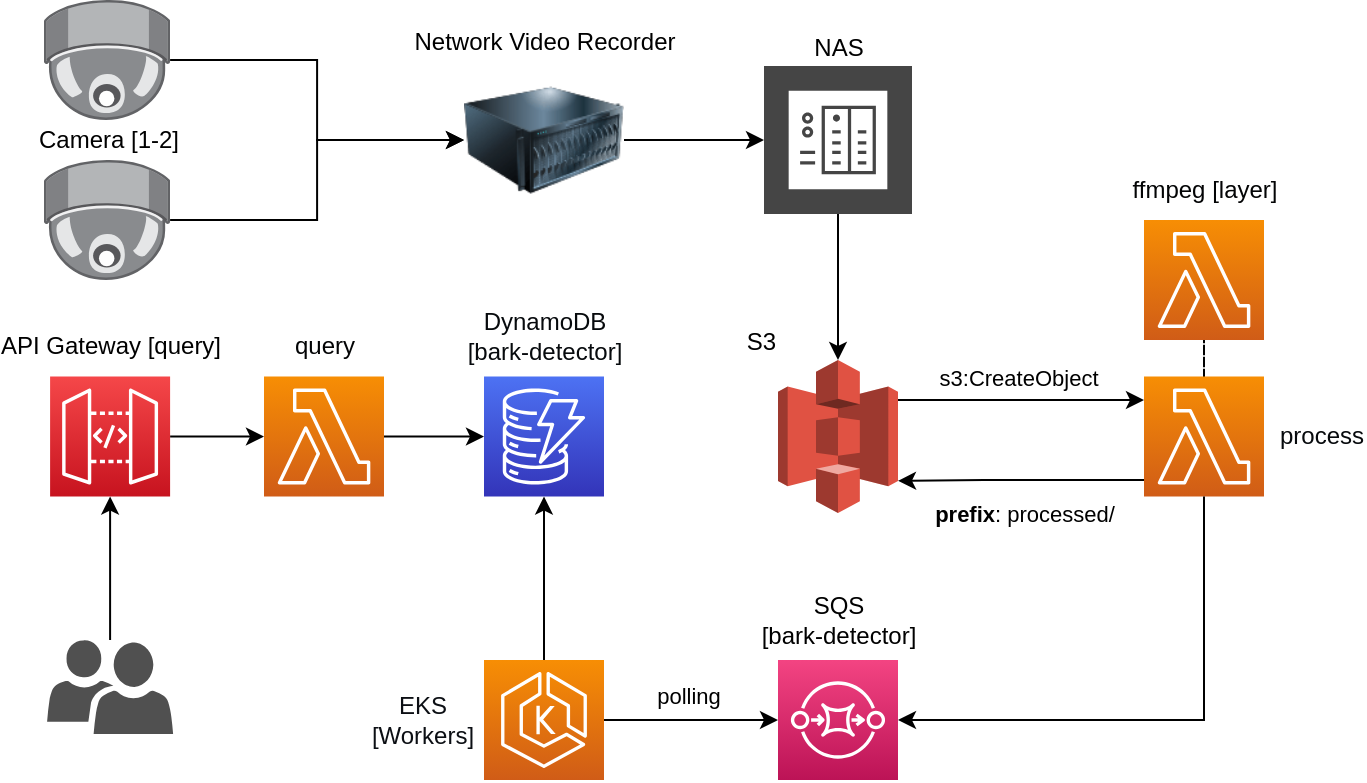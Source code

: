 <mxfile version="12.9.7" type="device"><diagram id="GGoeAek7c0Oww02MmKx7" name="Page-1"><mxGraphModel dx="840" dy="876" grid="1" gridSize="10" guides="1" tooltips="1" connect="1" arrows="1" fold="1" page="1" pageScale="1" pageWidth="827" pageHeight="1169" math="0" shadow="0"><root><mxCell id="0"/><mxCell id="1" parent="0"/><mxCell id="rHct4GkM_fAqjbNuoVZN-5" style="edgeStyle=orthogonalEdgeStyle;rounded=0;orthogonalLoop=1;jettySize=auto;html=1;entryX=0;entryY=0.5;entryDx=0;entryDy=0;" edge="1" parent="1" source="rHct4GkM_fAqjbNuoVZN-2" target="rHct4GkM_fAqjbNuoVZN-3"><mxGeometry relative="1" as="geometry"/></mxCell><mxCell id="rHct4GkM_fAqjbNuoVZN-2" value="" style="points=[];aspect=fixed;html=1;align=center;shadow=0;dashed=0;image;image=img/lib/allied_telesis/security/Surveillance_Camera_Ceiling.svg;" vertex="1" parent="1"><mxGeometry x="70" y="60" width="63.05" height="60" as="geometry"/></mxCell><mxCell id="rHct4GkM_fAqjbNuoVZN-15" style="edgeStyle=orthogonalEdgeStyle;rounded=0;orthogonalLoop=1;jettySize=auto;html=1;" edge="1" parent="1" source="rHct4GkM_fAqjbNuoVZN-3" target="rHct4GkM_fAqjbNuoVZN-14"><mxGeometry relative="1" as="geometry"/></mxCell><mxCell id="rHct4GkM_fAqjbNuoVZN-3" value="Network Video Recorder" style="image;html=1;labelBackgroundColor=#ffffff;image=img/lib/clip_art/computers/Server_128x128.png;labelPosition=center;verticalLabelPosition=top;align=center;verticalAlign=bottom;" vertex="1" parent="1"><mxGeometry x="280" y="90" width="80" height="80" as="geometry"/></mxCell><mxCell id="rHct4GkM_fAqjbNuoVZN-6" style="edgeStyle=orthogonalEdgeStyle;rounded=0;orthogonalLoop=1;jettySize=auto;html=1;entryX=0;entryY=0.5;entryDx=0;entryDy=0;" edge="1" parent="1" source="rHct4GkM_fAqjbNuoVZN-4" target="rHct4GkM_fAqjbNuoVZN-3"><mxGeometry relative="1" as="geometry"/></mxCell><mxCell id="rHct4GkM_fAqjbNuoVZN-4" value="Camera [1-2]" style="points=[];aspect=fixed;html=1;align=center;shadow=0;dashed=0;image;image=img/lib/allied_telesis/security/Surveillance_Camera_Ceiling.svg;fontColor=#000000;labelPosition=center;verticalLabelPosition=top;verticalAlign=bottom;spacingBottom=1;" vertex="1" parent="1"><mxGeometry x="70" y="140" width="63.05" height="60" as="geometry"/></mxCell><mxCell id="rHct4GkM_fAqjbNuoVZN-18" style="edgeStyle=orthogonalEdgeStyle;rounded=0;orthogonalLoop=1;jettySize=auto;html=1;" edge="1" parent="1" source="rHct4GkM_fAqjbNuoVZN-13" target="rHct4GkM_fAqjbNuoVZN-17"><mxGeometry relative="1" as="geometry"><Array as="points"><mxPoint x="544" y="260"/><mxPoint x="544" y="260"/></Array></mxGeometry></mxCell><mxCell id="rHct4GkM_fAqjbNuoVZN-25" value="s3:CreateObject" style="text;html=1;align=center;verticalAlign=middle;resizable=0;points=[];fontSize=11;fontColor=#000000;" vertex="1" connectable="0" parent="rHct4GkM_fAqjbNuoVZN-18"><mxGeometry x="-0.171" y="2" relative="1" as="geometry"><mxPoint x="9" y="-9.75" as="offset"/></mxGeometry></mxCell><mxCell id="rHct4GkM_fAqjbNuoVZN-13" value="S3" style="outlineConnect=0;dashed=0;verticalLabelPosition=top;verticalAlign=bottom;align=right;html=1;shape=mxgraph.aws3.s3;fillColor=#E05243;gradientColor=none;labelPosition=left;" vertex="1" parent="1"><mxGeometry x="437" y="240" width="60" height="76.5" as="geometry"/></mxCell><mxCell id="rHct4GkM_fAqjbNuoVZN-16" style="edgeStyle=orthogonalEdgeStyle;rounded=0;orthogonalLoop=1;jettySize=auto;html=1;entryX=0.5;entryY=0;entryDx=0;entryDy=0;entryPerimeter=0;" edge="1" parent="1" source="rHct4GkM_fAqjbNuoVZN-14" target="rHct4GkM_fAqjbNuoVZN-13"><mxGeometry relative="1" as="geometry"/></mxCell><mxCell id="rHct4GkM_fAqjbNuoVZN-14" value="&lt;font color=&quot;#000000&quot;&gt;NAS&lt;/font&gt;" style="pointerEvents=1;shadow=0;dashed=0;html=1;strokeColor=#666666;fillColor=#454545;labelPosition=center;verticalLabelPosition=top;verticalAlign=bottom;align=center;outlineConnect=0;shape=mxgraph.veeam2.nas_backup;fontColor=#333333;" vertex="1" parent="1"><mxGeometry x="430" y="93" width="74" height="74" as="geometry"/></mxCell><mxCell id="rHct4GkM_fAqjbNuoVZN-20" style="edgeStyle=orthogonalEdgeStyle;rounded=0;orthogonalLoop=1;jettySize=auto;html=1;endArrow=none;endFill=0;dashed=1;" edge="1" parent="1" source="rHct4GkM_fAqjbNuoVZN-17" target="rHct4GkM_fAqjbNuoVZN-19"><mxGeometry relative="1" as="geometry"/></mxCell><mxCell id="rHct4GkM_fAqjbNuoVZN-23" style="edgeStyle=orthogonalEdgeStyle;rounded=0;orthogonalLoop=1;jettySize=auto;html=1;entryX=1;entryY=0.79;entryDx=0;entryDy=0;entryPerimeter=0;endArrow=classic;endFill=1;" edge="1" parent="1" source="rHct4GkM_fAqjbNuoVZN-17" target="rHct4GkM_fAqjbNuoVZN-13"><mxGeometry relative="1" as="geometry"><Array as="points"><mxPoint x="540" y="300"/><mxPoint x="540" y="300"/></Array></mxGeometry></mxCell><mxCell id="rHct4GkM_fAqjbNuoVZN-26" value="&lt;b&gt;prefix&lt;/b&gt;: processed/" style="text;html=1;align=center;verticalAlign=middle;resizable=0;points=[];fontSize=11;" vertex="1" connectable="0" parent="rHct4GkM_fAqjbNuoVZN-23"><mxGeometry x="0.301" y="34" relative="1" as="geometry"><mxPoint x="19.66" y="-17.5" as="offset"/></mxGeometry></mxCell><mxCell id="rHct4GkM_fAqjbNuoVZN-17" value="process" style="outlineConnect=0;fontColor=#070A0D;gradientColor=#F78E04;gradientDirection=north;fillColor=#D05C17;strokeColor=#ffffff;dashed=0;verticalLabelPosition=middle;verticalAlign=middle;align=left;html=1;fontSize=12;fontStyle=0;aspect=fixed;shape=mxgraph.aws4.resourceIcon;resIcon=mxgraph.aws4.lambda;labelPosition=right;spacingRight=0;spacingLeft=6;" vertex="1" parent="1"><mxGeometry x="620" y="248.25" width="60" height="60" as="geometry"/></mxCell><mxCell id="rHct4GkM_fAqjbNuoVZN-19" value="ffmpeg [layer]" style="outlineConnect=0;fontColor=#030405;gradientColor=#F78E04;gradientDirection=north;fillColor=#D05C17;strokeColor=#ffffff;dashed=0;verticalLabelPosition=top;verticalAlign=bottom;align=center;html=1;fontSize=12;fontStyle=0;aspect=fixed;shape=mxgraph.aws4.resourceIcon;resIcon=mxgraph.aws4.lambda;labelPosition=center;spacingTop=0;spacingBottom=6;" vertex="1" parent="1"><mxGeometry x="620" y="170" width="60" height="60" as="geometry"/></mxCell><mxCell id="rHct4GkM_fAqjbNuoVZN-33" style="edgeStyle=orthogonalEdgeStyle;rounded=0;orthogonalLoop=1;jettySize=auto;html=1;endArrow=none;endFill=0;fontSize=11;startArrow=classic;startFill=1;" edge="1" parent="1" source="rHct4GkM_fAqjbNuoVZN-27" target="rHct4GkM_fAqjbNuoVZN-17"><mxGeometry relative="1" as="geometry"/></mxCell><mxCell id="rHct4GkM_fAqjbNuoVZN-27" value="&lt;font color=&quot;#000000&quot;&gt;SQS &lt;br&gt;[bark-detector]&lt;/font&gt;" style="outlineConnect=0;fontColor=#232F3E;gradientColor=#F34482;gradientDirection=north;fillColor=#BC1356;strokeColor=#ffffff;dashed=0;verticalLabelPosition=top;verticalAlign=bottom;align=center;html=1;fontSize=12;fontStyle=0;aspect=fixed;shape=mxgraph.aws4.resourceIcon;resIcon=mxgraph.aws4.sqs;labelPosition=center;spacingBottom=3;" vertex="1" parent="1"><mxGeometry x="437" y="390" width="60" height="60" as="geometry"/></mxCell><mxCell id="rHct4GkM_fAqjbNuoVZN-35" style="edgeStyle=orthogonalEdgeStyle;rounded=0;orthogonalLoop=1;jettySize=auto;html=1;startArrow=none;startFill=0;endArrow=classic;endFill=1;fontSize=11;" edge="1" parent="1" source="rHct4GkM_fAqjbNuoVZN-29" target="rHct4GkM_fAqjbNuoVZN-27"><mxGeometry relative="1" as="geometry"/></mxCell><mxCell id="rHct4GkM_fAqjbNuoVZN-36" value="polling" style="text;html=1;align=center;verticalAlign=middle;resizable=0;points=[];fontSize=11;" vertex="1" connectable="0" parent="rHct4GkM_fAqjbNuoVZN-35"><mxGeometry x="-0.291" y="1" relative="1" as="geometry"><mxPoint x="11.17" y="-11" as="offset"/></mxGeometry></mxCell><mxCell id="rHct4GkM_fAqjbNuoVZN-38" style="edgeStyle=orthogonalEdgeStyle;rounded=0;orthogonalLoop=1;jettySize=auto;html=1;startArrow=none;startFill=0;endArrow=classic;endFill=1;fontSize=11;" edge="1" parent="1" source="rHct4GkM_fAqjbNuoVZN-29" target="rHct4GkM_fAqjbNuoVZN-37"><mxGeometry relative="1" as="geometry"/></mxCell><mxCell id="rHct4GkM_fAqjbNuoVZN-29" value="EKS &lt;br&gt;[Workers]" style="outlineConnect=0;fontColor=#0C0F14;gradientColor=#F78E04;gradientDirection=north;fillColor=#D05C17;strokeColor=#ffffff;dashed=0;verticalLabelPosition=middle;verticalAlign=middle;align=center;html=1;fontSize=12;fontStyle=0;aspect=fixed;shape=mxgraph.aws4.resourceIcon;resIcon=mxgraph.aws4.eks;labelPosition=left;spacingLeft=0;spacingRight=3;" vertex="1" parent="1"><mxGeometry x="290" y="390" width="60" height="60" as="geometry"/></mxCell><mxCell id="rHct4GkM_fAqjbNuoVZN-37" value="DynamoDB &lt;br&gt;[bark-detector]" style="outlineConnect=0;fontColor=#070A0D;gradientColor=#4D72F3;gradientDirection=north;fillColor=#3334B9;strokeColor=#ffffff;dashed=0;verticalLabelPosition=top;verticalAlign=bottom;align=center;html=1;fontSize=12;fontStyle=0;aspect=fixed;shape=mxgraph.aws4.resourceIcon;resIcon=mxgraph.aws4.dynamodb;labelPosition=center;spacingBottom=3;" vertex="1" parent="1"><mxGeometry x="290" y="248.25" width="60" height="60" as="geometry"/></mxCell><mxCell id="rHct4GkM_fAqjbNuoVZN-45" style="edgeStyle=orthogonalEdgeStyle;rounded=0;orthogonalLoop=1;jettySize=auto;html=1;startArrow=none;startFill=0;endArrow=classic;endFill=1;fontSize=11;fontColor=#070A0D;" edge="1" parent="1" source="rHct4GkM_fAqjbNuoVZN-41" target="rHct4GkM_fAqjbNuoVZN-42"><mxGeometry relative="1" as="geometry"/></mxCell><mxCell id="rHct4GkM_fAqjbNuoVZN-41" value="API Gateway [query]" style="outlineConnect=0;fontColor=#000000;gradientColor=#F54749;gradientDirection=north;fillColor=#C7131F;strokeColor=#ffffff;dashed=0;verticalLabelPosition=top;verticalAlign=bottom;align=center;html=1;fontSize=12;fontStyle=0;aspect=fixed;shape=mxgraph.aws4.resourceIcon;resIcon=mxgraph.aws4.api_gateway;labelPosition=center;spacingBottom=6;" vertex="1" parent="1"><mxGeometry x="73.05" y="248.25" width="60" height="60" as="geometry"/></mxCell><mxCell id="rHct4GkM_fAqjbNuoVZN-44" style="edgeStyle=orthogonalEdgeStyle;rounded=0;orthogonalLoop=1;jettySize=auto;html=1;startArrow=none;startFill=0;endArrow=classic;endFill=1;fontSize=11;fontColor=#070A0D;" edge="1" parent="1" source="rHct4GkM_fAqjbNuoVZN-42" target="rHct4GkM_fAqjbNuoVZN-37"><mxGeometry relative="1" as="geometry"/></mxCell><mxCell id="rHct4GkM_fAqjbNuoVZN-42" value="query" style="outlineConnect=0;fontColor=#030405;gradientColor=#F78E04;gradientDirection=north;fillColor=#D05C17;strokeColor=#ffffff;dashed=0;verticalLabelPosition=top;verticalAlign=bottom;align=center;html=1;fontSize=12;fontStyle=0;aspect=fixed;shape=mxgraph.aws4.resourceIcon;resIcon=mxgraph.aws4.lambda;labelPosition=center;spacingTop=0;spacingBottom=6;" vertex="1" parent="1"><mxGeometry x="180" y="248.25" width="60" height="60" as="geometry"/></mxCell><mxCell id="rHct4GkM_fAqjbNuoVZN-48" style="edgeStyle=orthogonalEdgeStyle;rounded=0;orthogonalLoop=1;jettySize=auto;html=1;startArrow=none;startFill=0;endArrow=classic;endFill=1;fontSize=11;fontColor=#000000;" edge="1" parent="1" source="rHct4GkM_fAqjbNuoVZN-46" target="rHct4GkM_fAqjbNuoVZN-41"><mxGeometry relative="1" as="geometry"/></mxCell><mxCell id="rHct4GkM_fAqjbNuoVZN-46" value="" style="pointerEvents=1;shadow=0;dashed=0;html=1;strokeColor=none;labelPosition=center;verticalLabelPosition=bottom;verticalAlign=top;align=center;fillColor=#505050;shape=mxgraph.mscae.intune.user_group;fontSize=11;fontColor=#000000;" vertex="1" parent="1"><mxGeometry x="71.55" y="380" width="63" height="47" as="geometry"/></mxCell></root></mxGraphModel></diagram></mxfile>